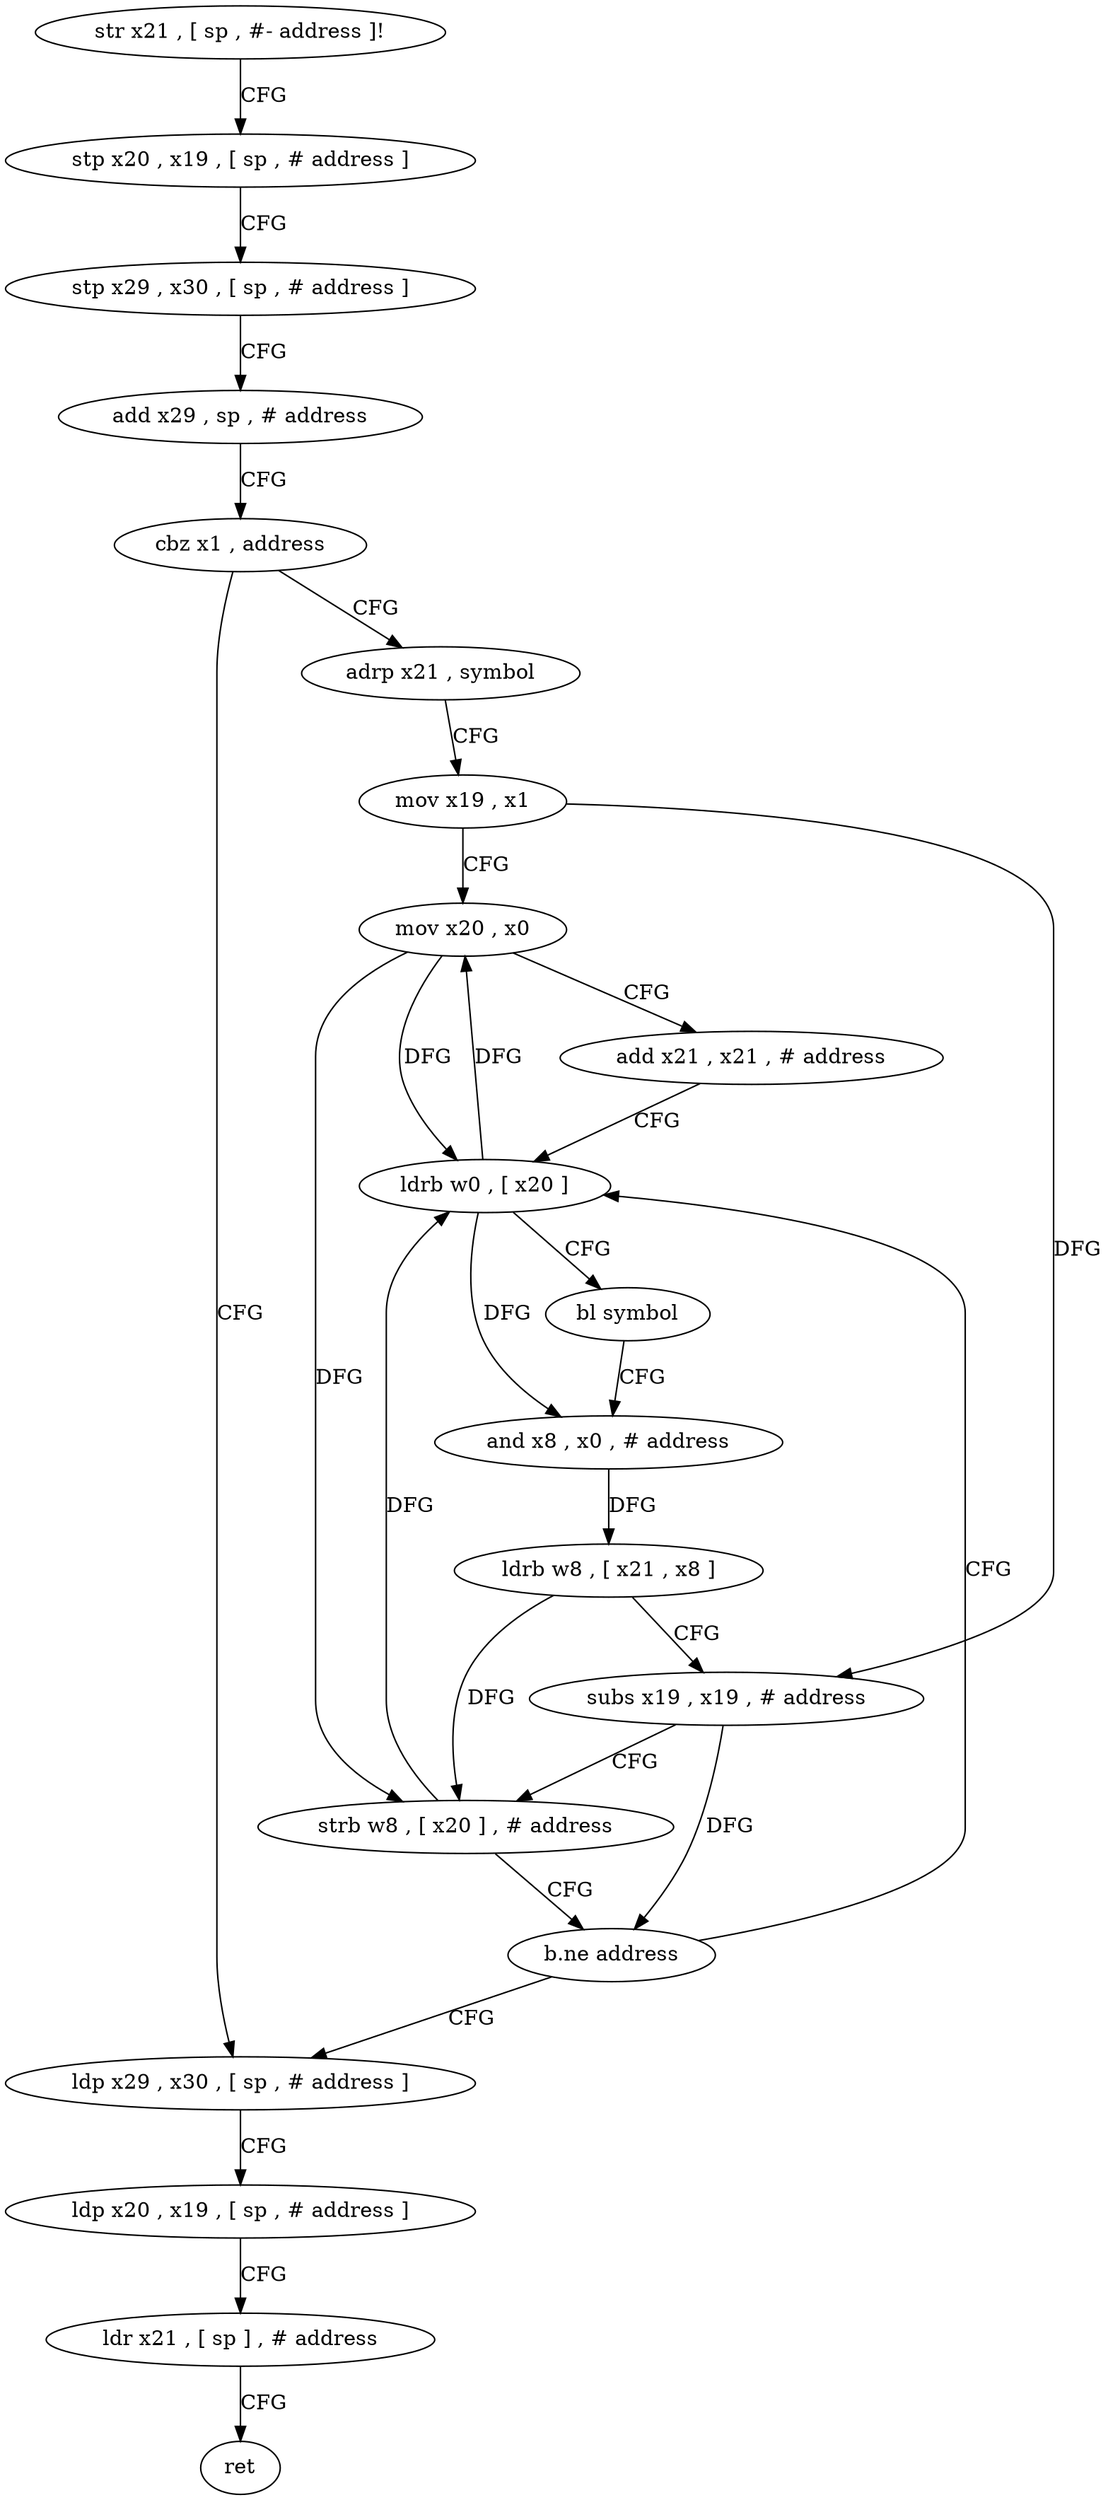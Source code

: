 digraph "func" {
"4215312" [label = "str x21 , [ sp , #- address ]!" ]
"4215316" [label = "stp x20 , x19 , [ sp , # address ]" ]
"4215320" [label = "stp x29 , x30 , [ sp , # address ]" ]
"4215324" [label = "add x29 , sp , # address" ]
"4215328" [label = "cbz x1 , address" ]
"4215376" [label = "ldp x29 , x30 , [ sp , # address ]" ]
"4215332" [label = "adrp x21 , symbol" ]
"4215380" [label = "ldp x20 , x19 , [ sp , # address ]" ]
"4215384" [label = "ldr x21 , [ sp ] , # address" ]
"4215388" [label = "ret" ]
"4215336" [label = "mov x19 , x1" ]
"4215340" [label = "mov x20 , x0" ]
"4215344" [label = "add x21 , x21 , # address" ]
"4215348" [label = "ldrb w0 , [ x20 ]" ]
"4215352" [label = "bl symbol" ]
"4215356" [label = "and x8 , x0 , # address" ]
"4215360" [label = "ldrb w8 , [ x21 , x8 ]" ]
"4215364" [label = "subs x19 , x19 , # address" ]
"4215368" [label = "strb w8 , [ x20 ] , # address" ]
"4215372" [label = "b.ne address" ]
"4215312" -> "4215316" [ label = "CFG" ]
"4215316" -> "4215320" [ label = "CFG" ]
"4215320" -> "4215324" [ label = "CFG" ]
"4215324" -> "4215328" [ label = "CFG" ]
"4215328" -> "4215376" [ label = "CFG" ]
"4215328" -> "4215332" [ label = "CFG" ]
"4215376" -> "4215380" [ label = "CFG" ]
"4215332" -> "4215336" [ label = "CFG" ]
"4215380" -> "4215384" [ label = "CFG" ]
"4215384" -> "4215388" [ label = "CFG" ]
"4215336" -> "4215340" [ label = "CFG" ]
"4215336" -> "4215364" [ label = "DFG" ]
"4215340" -> "4215344" [ label = "CFG" ]
"4215340" -> "4215348" [ label = "DFG" ]
"4215340" -> "4215368" [ label = "DFG" ]
"4215344" -> "4215348" [ label = "CFG" ]
"4215348" -> "4215352" [ label = "CFG" ]
"4215348" -> "4215340" [ label = "DFG" ]
"4215348" -> "4215356" [ label = "DFG" ]
"4215352" -> "4215356" [ label = "CFG" ]
"4215356" -> "4215360" [ label = "DFG" ]
"4215360" -> "4215364" [ label = "CFG" ]
"4215360" -> "4215368" [ label = "DFG" ]
"4215364" -> "4215368" [ label = "CFG" ]
"4215364" -> "4215372" [ label = "DFG" ]
"4215368" -> "4215372" [ label = "CFG" ]
"4215368" -> "4215348" [ label = "DFG" ]
"4215372" -> "4215348" [ label = "CFG" ]
"4215372" -> "4215376" [ label = "CFG" ]
}
